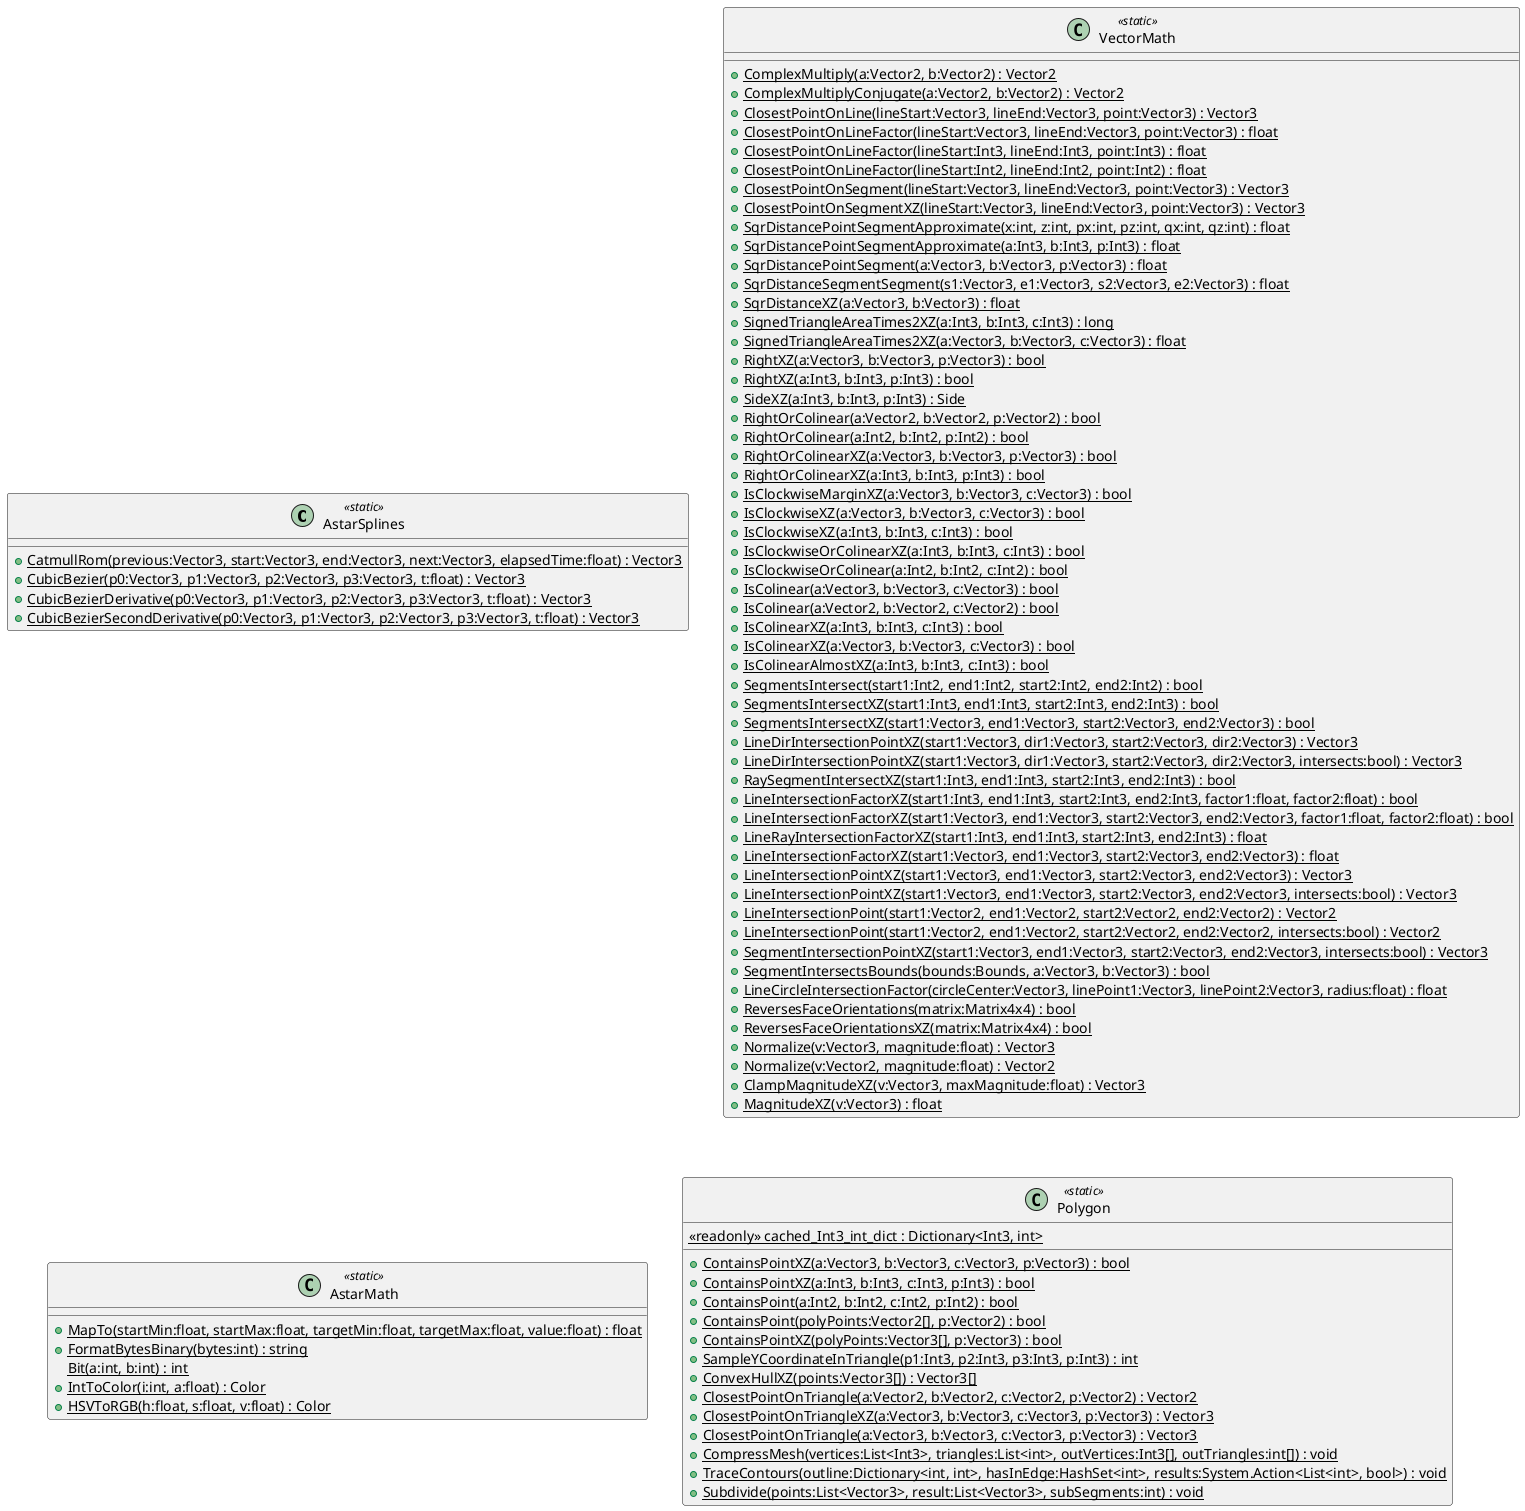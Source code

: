 @startuml
class AstarSplines <<static>> {
    + {static} CatmullRom(previous:Vector3, start:Vector3, end:Vector3, next:Vector3, elapsedTime:float) : Vector3
    + {static} CubicBezier(p0:Vector3, p1:Vector3, p2:Vector3, p3:Vector3, t:float) : Vector3
    + {static} CubicBezierDerivative(p0:Vector3, p1:Vector3, p2:Vector3, p3:Vector3, t:float) : Vector3
    + {static} CubicBezierSecondDerivative(p0:Vector3, p1:Vector3, p2:Vector3, p3:Vector3, t:float) : Vector3
}
class VectorMath <<static>> {
    + {static} ComplexMultiply(a:Vector2, b:Vector2) : Vector2
    + {static} ComplexMultiplyConjugate(a:Vector2, b:Vector2) : Vector2
    + {static} ClosestPointOnLine(lineStart:Vector3, lineEnd:Vector3, point:Vector3) : Vector3
    + {static} ClosestPointOnLineFactor(lineStart:Vector3, lineEnd:Vector3, point:Vector3) : float
    + {static} ClosestPointOnLineFactor(lineStart:Int3, lineEnd:Int3, point:Int3) : float
    + {static} ClosestPointOnLineFactor(lineStart:Int2, lineEnd:Int2, point:Int2) : float
    + {static} ClosestPointOnSegment(lineStart:Vector3, lineEnd:Vector3, point:Vector3) : Vector3
    + {static} ClosestPointOnSegmentXZ(lineStart:Vector3, lineEnd:Vector3, point:Vector3) : Vector3
    + {static} SqrDistancePointSegmentApproximate(x:int, z:int, px:int, pz:int, qx:int, qz:int) : float
    + {static} SqrDistancePointSegmentApproximate(a:Int3, b:Int3, p:Int3) : float
    + {static} SqrDistancePointSegment(a:Vector3, b:Vector3, p:Vector3) : float
    + {static} SqrDistanceSegmentSegment(s1:Vector3, e1:Vector3, s2:Vector3, e2:Vector3) : float
    + {static} SqrDistanceXZ(a:Vector3, b:Vector3) : float
    + {static} SignedTriangleAreaTimes2XZ(a:Int3, b:Int3, c:Int3) : long
    + {static} SignedTriangleAreaTimes2XZ(a:Vector3, b:Vector3, c:Vector3) : float
    + {static} RightXZ(a:Vector3, b:Vector3, p:Vector3) : bool
    + {static} RightXZ(a:Int3, b:Int3, p:Int3) : bool
    + {static} SideXZ(a:Int3, b:Int3, p:Int3) : Side
    + {static} RightOrColinear(a:Vector2, b:Vector2, p:Vector2) : bool
    + {static} RightOrColinear(a:Int2, b:Int2, p:Int2) : bool
    + {static} RightOrColinearXZ(a:Vector3, b:Vector3, p:Vector3) : bool
    + {static} RightOrColinearXZ(a:Int3, b:Int3, p:Int3) : bool
    + {static} IsClockwiseMarginXZ(a:Vector3, b:Vector3, c:Vector3) : bool
    + {static} IsClockwiseXZ(a:Vector3, b:Vector3, c:Vector3) : bool
    + {static} IsClockwiseXZ(a:Int3, b:Int3, c:Int3) : bool
    + {static} IsClockwiseOrColinearXZ(a:Int3, b:Int3, c:Int3) : bool
    + {static} IsClockwiseOrColinear(a:Int2, b:Int2, c:Int2) : bool
    + {static} IsColinear(a:Vector3, b:Vector3, c:Vector3) : bool
    + {static} IsColinear(a:Vector2, b:Vector2, c:Vector2) : bool
    + {static} IsColinearXZ(a:Int3, b:Int3, c:Int3) : bool
    + {static} IsColinearXZ(a:Vector3, b:Vector3, c:Vector3) : bool
    + {static} IsColinearAlmostXZ(a:Int3, b:Int3, c:Int3) : bool
    + {static} SegmentsIntersect(start1:Int2, end1:Int2, start2:Int2, end2:Int2) : bool
    + {static} SegmentsIntersectXZ(start1:Int3, end1:Int3, start2:Int3, end2:Int3) : bool
    + {static} SegmentsIntersectXZ(start1:Vector3, end1:Vector3, start2:Vector3, end2:Vector3) : bool
    + {static} LineDirIntersectionPointXZ(start1:Vector3, dir1:Vector3, start2:Vector3, dir2:Vector3) : Vector3
    + {static} LineDirIntersectionPointXZ(start1:Vector3, dir1:Vector3, start2:Vector3, dir2:Vector3, intersects:bool) : Vector3
    + {static} RaySegmentIntersectXZ(start1:Int3, end1:Int3, start2:Int3, end2:Int3) : bool
    + {static} LineIntersectionFactorXZ(start1:Int3, end1:Int3, start2:Int3, end2:Int3, factor1:float, factor2:float) : bool
    + {static} LineIntersectionFactorXZ(start1:Vector3, end1:Vector3, start2:Vector3, end2:Vector3, factor1:float, factor2:float) : bool
    + {static} LineRayIntersectionFactorXZ(start1:Int3, end1:Int3, start2:Int3, end2:Int3) : float
    + {static} LineIntersectionFactorXZ(start1:Vector3, end1:Vector3, start2:Vector3, end2:Vector3) : float
    + {static} LineIntersectionPointXZ(start1:Vector3, end1:Vector3, start2:Vector3, end2:Vector3) : Vector3
    + {static} LineIntersectionPointXZ(start1:Vector3, end1:Vector3, start2:Vector3, end2:Vector3, intersects:bool) : Vector3
    + {static} LineIntersectionPoint(start1:Vector2, end1:Vector2, start2:Vector2, end2:Vector2) : Vector2
    + {static} LineIntersectionPoint(start1:Vector2, end1:Vector2, start2:Vector2, end2:Vector2, intersects:bool) : Vector2
    + {static} SegmentIntersectionPointXZ(start1:Vector3, end1:Vector3, start2:Vector3, end2:Vector3, intersects:bool) : Vector3
    + {static} SegmentIntersectsBounds(bounds:Bounds, a:Vector3, b:Vector3) : bool
    + {static} LineCircleIntersectionFactor(circleCenter:Vector3, linePoint1:Vector3, linePoint2:Vector3, radius:float) : float
    + {static} ReversesFaceOrientations(matrix:Matrix4x4) : bool
    + {static} ReversesFaceOrientationsXZ(matrix:Matrix4x4) : bool
    + {static} Normalize(v:Vector3, magnitude:float) : Vector3
    + {static} Normalize(v:Vector2, magnitude:float) : Vector2
    + {static} ClampMagnitudeXZ(v:Vector3, maxMagnitude:float) : Vector3
    + {static} MagnitudeXZ(v:Vector3) : float
}
class AstarMath <<static>> {
    + {static} MapTo(startMin:float, startMax:float, targetMin:float, targetMax:float, value:float) : float
    + {static} FormatBytesBinary(bytes:int) : string
    {static} Bit(a:int, b:int) : int
    + {static} IntToColor(i:int, a:float) : Color
    + {static} HSVToRGB(h:float, s:float, v:float) : Color
}
class Polygon <<static>> {
    + {static} ContainsPointXZ(a:Vector3, b:Vector3, c:Vector3, p:Vector3) : bool
    + {static} ContainsPointXZ(a:Int3, b:Int3, c:Int3, p:Int3) : bool
    + {static} ContainsPoint(a:Int2, b:Int2, c:Int2, p:Int2) : bool
    + {static} ContainsPoint(polyPoints:Vector2[], p:Vector2) : bool
    + {static} ContainsPointXZ(polyPoints:Vector3[], p:Vector3) : bool
    + {static} SampleYCoordinateInTriangle(p1:Int3, p2:Int3, p3:Int3, p:Int3) : int
    + {static} ConvexHullXZ(points:Vector3[]) : Vector3[]
    + {static} ClosestPointOnTriangle(a:Vector2, b:Vector2, c:Vector2, p:Vector2) : Vector2
    + {static} ClosestPointOnTriangleXZ(a:Vector3, b:Vector3, c:Vector3, p:Vector3) : Vector3
    + {static} ClosestPointOnTriangle(a:Vector3, b:Vector3, c:Vector3, p:Vector3) : Vector3
    {static} <<readonly>> cached_Int3_int_dict : Dictionary<Int3, int>
    + {static} CompressMesh(vertices:List<Int3>, triangles:List<int>, outVertices:Int3[], outTriangles:int[]) : void
    + {static} TraceContours(outline:Dictionary<int, int>, hasInEdge:HashSet<int>, results:System.Action<List<int>, bool>) : void
    + {static} Subdivide(points:List<Vector3>, result:List<Vector3>, subSegments:int) : void
}
@enduml
